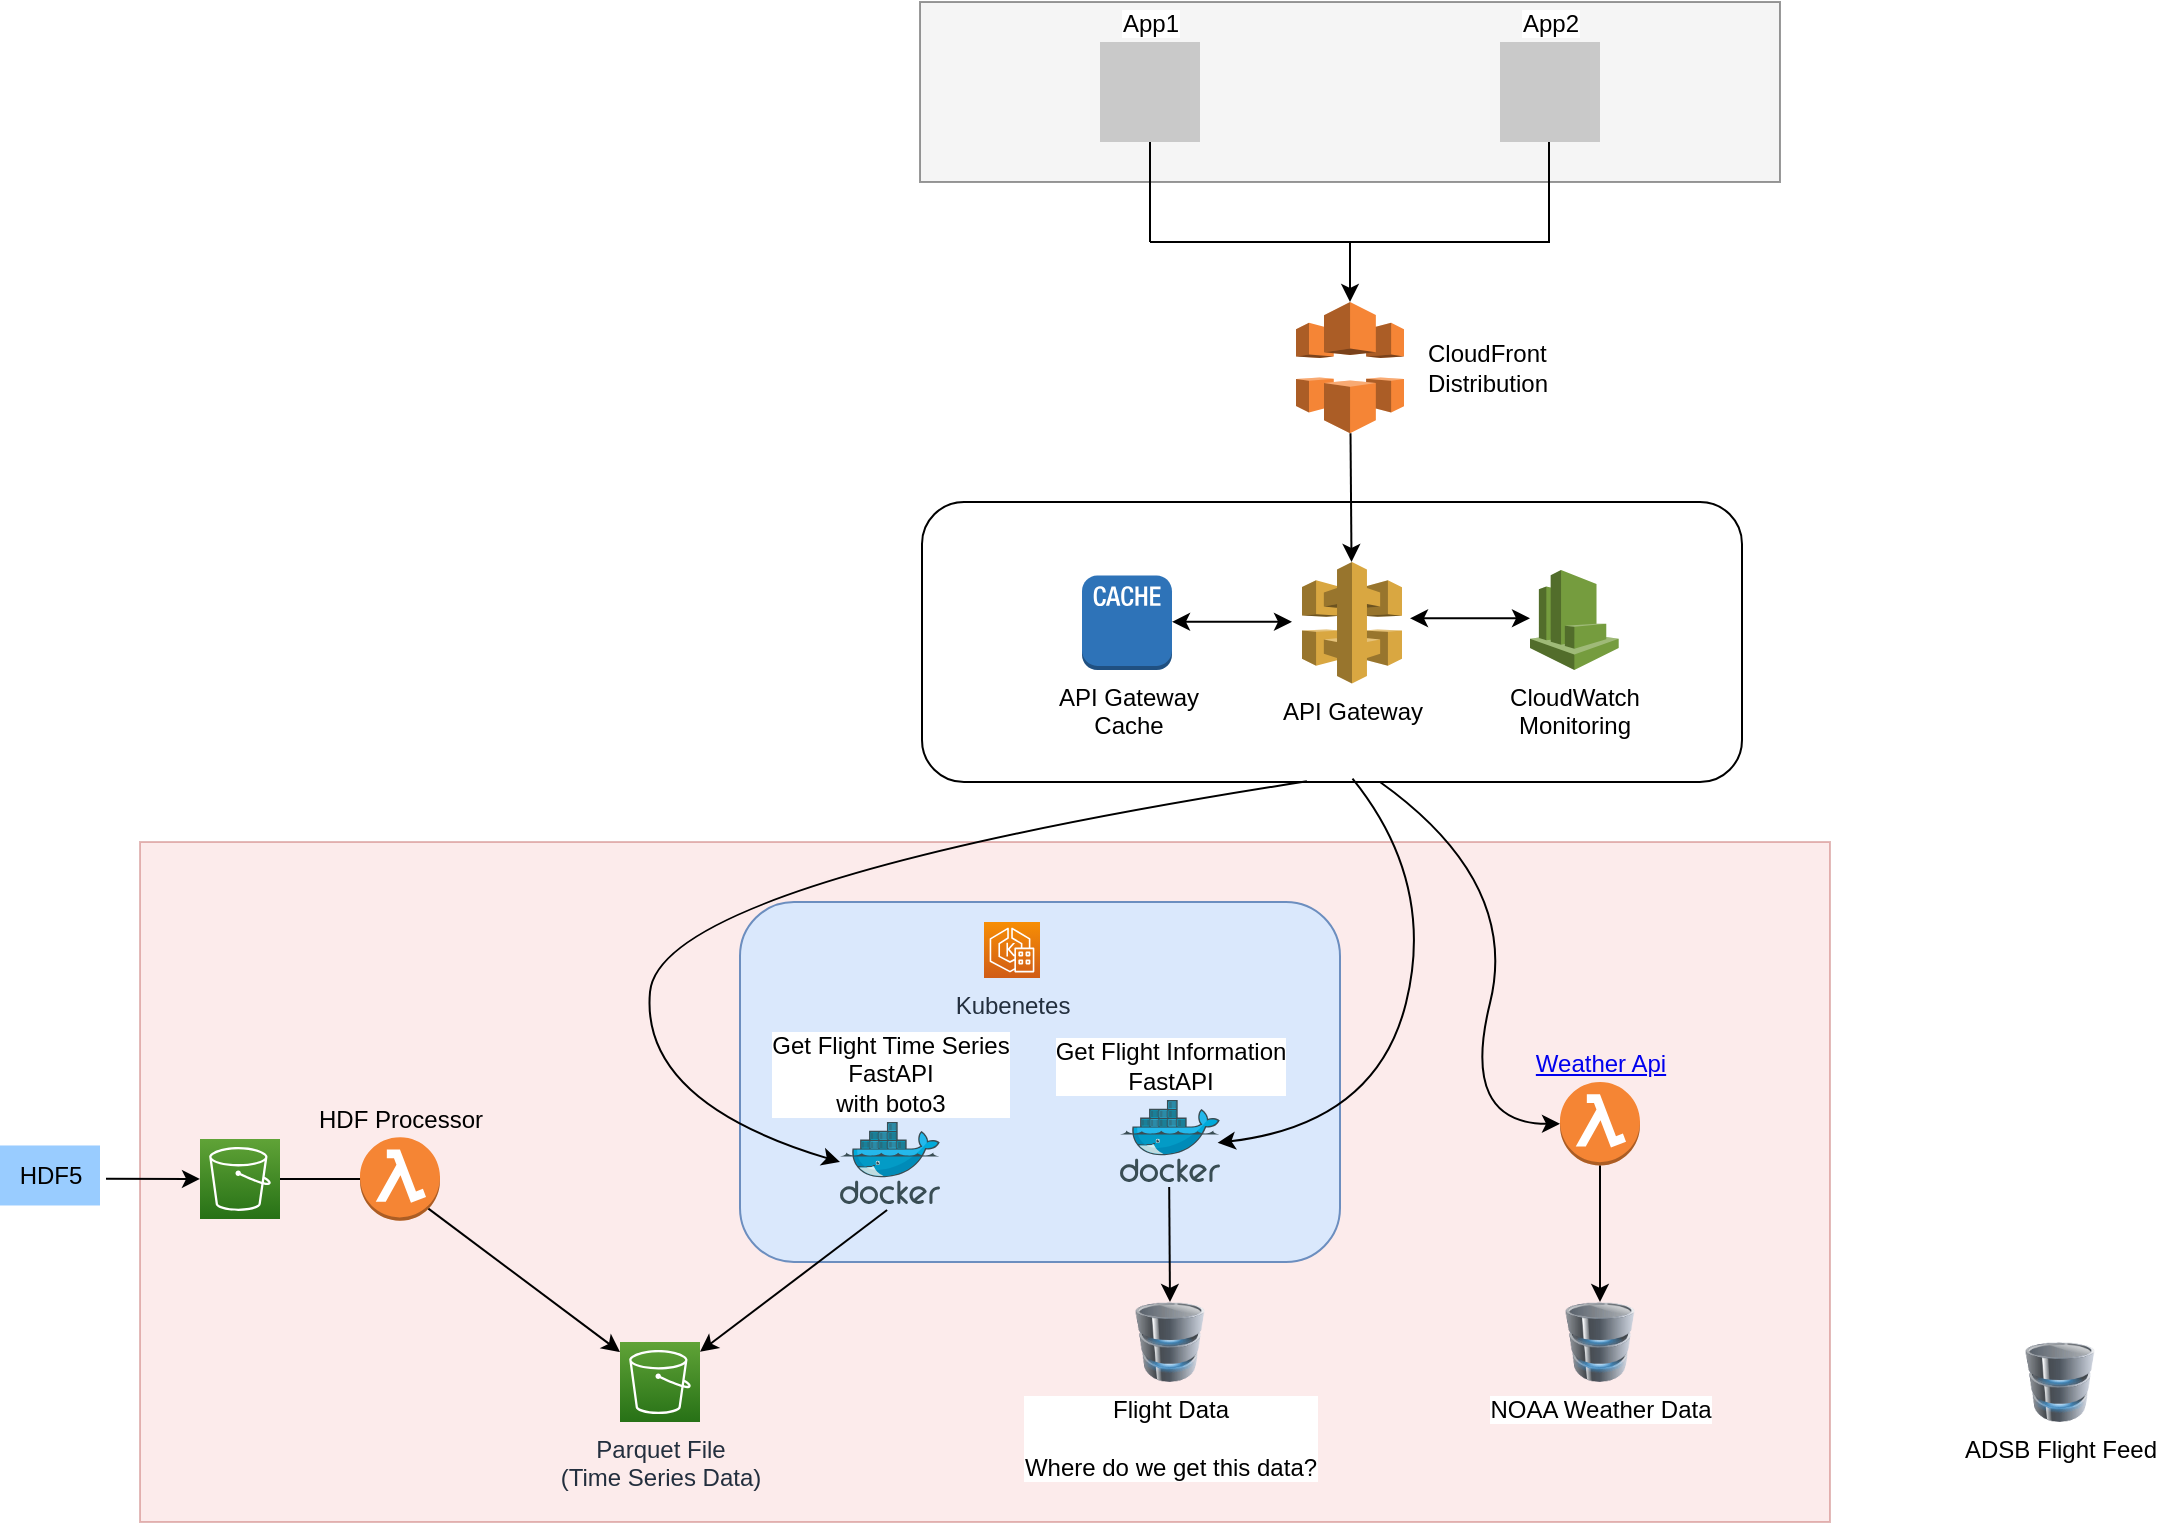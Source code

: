 <mxfile version="20.2.7" type="github">
  <diagram id="oHT1brcGaXk7HLvxvYrl" name="Page-1">
    <mxGraphModel dx="1497" dy="778" grid="1" gridSize="10" guides="1" tooltips="1" connect="1" arrows="1" fold="1" page="1" pageScale="1" pageWidth="1100" pageHeight="850" background="none" math="0" shadow="0">
      <root>
        <mxCell id="0" />
        <mxCell id="1" parent="0" />
        <mxCell id="7bDiN7fm54R28u-8dyrE-8" value="" style="rounded=1;whiteSpace=wrap;html=1;" parent="1" vertex="1">
          <mxGeometry x="491" y="270" width="410" height="140" as="geometry" />
        </mxCell>
        <mxCell id="RmU3zWurGWmhPOp7JkEL-41" value="" style="whiteSpace=wrap;html=1;fillColor=#E6E6E6;opacity=40;" parent="1" vertex="1">
          <mxGeometry x="490" y="20" width="430" height="90" as="geometry" />
        </mxCell>
        <mxCell id="RmU3zWurGWmhPOp7JkEL-34" value="" style="rounded=0;whiteSpace=wrap;html=1;fillColor=#f8cecc;opacity=40;strokeColor=#b85450;" parent="1" vertex="1">
          <mxGeometry x="100" y="440" width="845" height="340" as="geometry" />
        </mxCell>
        <mxCell id="RmU3zWurGWmhPOp7JkEL-1" value="" style="sketch=0;points=[[0,0,0],[0.25,0,0],[0.5,0,0],[0.75,0,0],[1,0,0],[0,1,0],[0.25,1,0],[0.5,1,0],[0.75,1,0],[1,1,0],[0,0.25,0],[0,0.5,0],[0,0.75,0],[1,0.25,0],[1,0.5,0],[1,0.75,0]];outlineConnect=0;fontColor=#232F3E;gradientColor=#60A337;gradientDirection=north;fillColor=#277116;strokeColor=#ffffff;dashed=0;verticalLabelPosition=bottom;verticalAlign=top;align=center;html=1;fontSize=12;fontStyle=0;aspect=fixed;shape=mxgraph.aws4.resourceIcon;resIcon=mxgraph.aws4.s3;" parent="1" vertex="1">
          <mxGeometry x="130" y="588.48" width="40" height="40" as="geometry" />
        </mxCell>
        <mxCell id="RmU3zWurGWmhPOp7JkEL-2" value="HDF5" style="text;html=1;resizable=0;autosize=1;align=center;verticalAlign=middle;points=[];fillColor=#99CCFF;strokeColor=none;rounded=0;" parent="1" vertex="1">
          <mxGeometry x="30" y="591.74" width="50" height="30" as="geometry" />
        </mxCell>
        <mxCell id="RmU3zWurGWmhPOp7JkEL-7" value="Flight Data&lt;br&gt;&lt;br&gt;Where do we get this data?" style="image;html=1;image=img/lib/clip_art/computers/Database_128x128.png;fillColor=#99CCFF;" parent="1" vertex="1">
          <mxGeometry x="595" y="670" width="40" height="40" as="geometry" />
        </mxCell>
        <mxCell id="RmU3zWurGWmhPOp7JkEL-13" value="App1" style="shape=image;html=1;verticalAlign=bottom;verticalLabelPosition=top;labelBackgroundColor=#ffffff;imageAspect=0;aspect=fixed;image=https://cdn1.iconfinder.com/data/icons/unicons-line-vol-5/24/react-128.png;fillColor=#99CCFF;labelPosition=center;align=center;imageBackground=#C9C9C9;" parent="1" vertex="1">
          <mxGeometry x="580" y="40" width="50" height="50" as="geometry" />
        </mxCell>
        <mxCell id="RmU3zWurGWmhPOp7JkEL-21" value="App2&lt;br&gt;" style="shape=image;html=1;verticalAlign=bottom;verticalLabelPosition=top;labelBackgroundColor=#ffffff;imageAspect=0;aspect=fixed;image=https://cdn1.iconfinder.com/data/icons/unicons-line-vol-5/24/react-128.png;fillColor=#99CCFF;labelPosition=center;align=center;imageBackground=#C9C9C9;" parent="1" vertex="1">
          <mxGeometry x="780" y="40" width="50" height="50" as="geometry" />
        </mxCell>
        <mxCell id="RmU3zWurGWmhPOp7JkEL-27" value="NOAA Weather Data&lt;br&gt;" style="image;html=1;image=img/lib/clip_art/computers/Database_128x128.png;fillColor=#99CCFF;" parent="1" vertex="1">
          <mxGeometry x="810" y="670" width="40" height="40" as="geometry" />
        </mxCell>
        <mxCell id="RmU3zWurGWmhPOp7JkEL-28" value="ADSB Flight Feed&lt;br&gt;" style="image;html=1;image=img/lib/clip_art/computers/Database_128x128.png;fillColor=#99CCFF;" parent="1" vertex="1">
          <mxGeometry x="1040" y="690" width="40" height="40" as="geometry" />
        </mxCell>
        <UserObject label="HDF Processor" id="RmU3zWurGWmhPOp7JkEL-5">
          <mxCell style="outlineConnect=0;dashed=0;verticalLabelPosition=top;verticalAlign=bottom;align=center;html=1;shape=mxgraph.aws3.lambda_function;fillColor=#F58534;gradientColor=none;aspect=fixed;labelPosition=center;" parent="1" vertex="1">
            <mxGeometry x="210" y="587.61" width="40" height="41.74" as="geometry" />
          </mxCell>
        </UserObject>
        <mxCell id="RmU3zWurGWmhPOp7JkEL-37" value="" style="curved=1;endArrow=none;html=1;rounded=0;exitX=1;exitY=0.5;exitDx=0;exitDy=0;exitPerimeter=0;entryX=0;entryY=0.5;entryDx=0;entryDy=0;startArrow=none;" parent="1" source="RmU3zWurGWmhPOp7JkEL-1" target="RmU3zWurGWmhPOp7JkEL-5" edge="1">
          <mxGeometry width="50" height="50" relative="1" as="geometry">
            <mxPoint x="280" y="600" as="sourcePoint" />
            <mxPoint x="570" y="710" as="targetPoint" />
            <Array as="points" />
          </mxGeometry>
        </mxCell>
        <mxCell id="7bDiN7fm54R28u-8dyrE-1" value="API Gateway" style="outlineConnect=0;dashed=0;verticalLabelPosition=bottom;verticalAlign=top;align=center;html=1;shape=mxgraph.aws3.api_gateway;fillColor=#D9A741;gradientColor=none;aspect=fixed;" parent="1" vertex="1">
          <mxGeometry x="681" y="300" width="50" height="60.79" as="geometry" />
        </mxCell>
        <mxCell id="7bDiN7fm54R28u-8dyrE-2" value="" style="endArrow=none;html=1;rounded=0;entryX=0.5;entryY=1;entryDx=0;entryDy=0;" parent="1" target="RmU3zWurGWmhPOp7JkEL-13" edge="1">
          <mxGeometry width="50" height="50" relative="1" as="geometry">
            <mxPoint x="605" y="140" as="sourcePoint" />
            <mxPoint x="515" y="420" as="targetPoint" />
          </mxGeometry>
        </mxCell>
        <mxCell id="7bDiN7fm54R28u-8dyrE-3" value="" style="endArrow=none;html=1;rounded=0;entryX=0.5;entryY=1;entryDx=0;entryDy=0;" parent="1" edge="1">
          <mxGeometry width="50" height="50" relative="1" as="geometry">
            <mxPoint x="804.5" y="140" as="sourcePoint" />
            <mxPoint x="804.5" y="90" as="targetPoint" />
          </mxGeometry>
        </mxCell>
        <mxCell id="7bDiN7fm54R28u-8dyrE-4" value="" style="endArrow=none;html=1;rounded=0;" parent="1" edge="1">
          <mxGeometry width="50" height="50" relative="1" as="geometry">
            <mxPoint x="605" y="140" as="sourcePoint" />
            <mxPoint x="805" y="140" as="targetPoint" />
          </mxGeometry>
        </mxCell>
        <mxCell id="7bDiN7fm54R28u-8dyrE-5" value="CloudFront&lt;br style=&quot;font-size: 12px;&quot;&gt;Distribution" style="outlineConnect=0;dashed=0;verticalLabelPosition=middle;verticalAlign=middle;align=left;html=1;shape=mxgraph.aws3.cloudfront;fillColor=#F58536;gradientColor=none;aspect=fixed;labelPosition=right;fontSize=12;spacingRight=4;spacingLeft=10;" parent="1" vertex="1">
          <mxGeometry x="678" y="170" width="54" height="65.67" as="geometry" />
        </mxCell>
        <mxCell id="7bDiN7fm54R28u-8dyrE-6" value="API Gateway&lt;br&gt;Cache&lt;br&gt;" style="outlineConnect=0;dashed=0;verticalLabelPosition=bottom;verticalAlign=top;align=center;html=1;shape=mxgraph.aws3.cache_node;fillColor=#2E73B8;gradientColor=none;aspect=fixed;" parent="1" vertex="1">
          <mxGeometry x="571" y="306.77" width="45" height="47.25" as="geometry" />
        </mxCell>
        <mxCell id="7bDiN7fm54R28u-8dyrE-7" value="CloudWatch&lt;br&gt;Monitoring&lt;br&gt;" style="outlineConnect=0;dashed=0;verticalLabelPosition=bottom;verticalAlign=top;align=center;html=1;shape=mxgraph.aws3.cloudwatch;fillColor=#759C3E;gradientColor=none;aspect=fixed;" parent="1" vertex="1">
          <mxGeometry x="795" y="304.02" width="44.35" height="50" as="geometry" />
        </mxCell>
        <mxCell id="7bDiN7fm54R28u-8dyrE-9" value="" style="endArrow=classic;startArrow=classic;html=1;rounded=0;" parent="1" edge="1">
          <mxGeometry width="50" height="50" relative="1" as="geometry">
            <mxPoint x="616" y="329.89" as="sourcePoint" />
            <mxPoint x="676" y="329.89" as="targetPoint" />
          </mxGeometry>
        </mxCell>
        <mxCell id="7bDiN7fm54R28u-8dyrE-11" value="" style="endArrow=classic;startArrow=classic;html=1;rounded=0;" parent="1" edge="1">
          <mxGeometry width="50" height="50" relative="1" as="geometry">
            <mxPoint x="735" y="328.16" as="sourcePoint" />
            <mxPoint x="795" y="328.16" as="targetPoint" />
          </mxGeometry>
        </mxCell>
        <mxCell id="7bDiN7fm54R28u-8dyrE-15" value="" style="endArrow=classic;html=1;rounded=0;" parent="1" target="7bDiN7fm54R28u-8dyrE-5" edge="1">
          <mxGeometry width="50" height="50" relative="1" as="geometry">
            <mxPoint x="705" y="140" as="sourcePoint" />
            <mxPoint x="505" y="420" as="targetPoint" />
          </mxGeometry>
        </mxCell>
        <mxCell id="7bDiN7fm54R28u-8dyrE-16" value="" style="endArrow=classic;html=1;rounded=0;" parent="1" source="7bDiN7fm54R28u-8dyrE-5" target="7bDiN7fm54R28u-8dyrE-1" edge="1">
          <mxGeometry width="50" height="50" relative="1" as="geometry">
            <mxPoint x="700" y="240" as="sourcePoint" />
            <mxPoint x="530" y="440" as="targetPoint" />
          </mxGeometry>
        </mxCell>
        <mxCell id="I_Ha-Uoex_Oj4q_HBZg--1" value="" style="endArrow=classic;html=1;rounded=0;exitX=1.06;exitY=0.553;exitDx=0;exitDy=0;exitPerimeter=0;entryX=0;entryY=0.5;entryDx=0;entryDy=0;entryPerimeter=0;" edge="1" parent="1" source="RmU3zWurGWmhPOp7JkEL-2" target="RmU3zWurGWmhPOp7JkEL-1">
          <mxGeometry width="50" height="50" relative="1" as="geometry">
            <mxPoint x="430" y="540" as="sourcePoint" />
            <mxPoint x="480" y="490" as="targetPoint" />
          </mxGeometry>
        </mxCell>
        <mxCell id="I_Ha-Uoex_Oj4q_HBZg--16" value="" style="rounded=1;whiteSpace=wrap;html=1;fillColor=#dae8fc;strokeColor=#6c8ebf;" vertex="1" parent="1">
          <mxGeometry x="400" y="470" width="300" height="180" as="geometry" />
        </mxCell>
        <mxCell id="I_Ha-Uoex_Oj4q_HBZg--2" value="Parquet File &lt;br&gt;(Time Series Data)&lt;br&gt;" style="sketch=0;points=[[0,0,0],[0.25,0,0],[0.5,0,0],[0.75,0,0],[1,0,0],[0,1,0],[0.25,1,0],[0.5,1,0],[0.75,1,0],[1,1,0],[0,0.25,0],[0,0.5,0],[0,0.75,0],[1,0.25,0],[1,0.5,0],[1,0.75,0]];outlineConnect=0;fontColor=#232F3E;gradientColor=#60A337;gradientDirection=north;fillColor=#277116;strokeColor=#ffffff;dashed=0;verticalLabelPosition=bottom;verticalAlign=top;align=center;html=1;fontSize=12;fontStyle=0;aspect=fixed;shape=mxgraph.aws4.resourceIcon;resIcon=mxgraph.aws4.s3;" vertex="1" parent="1">
          <mxGeometry x="340" y="690" width="40" height="40" as="geometry" />
        </mxCell>
        <mxCell id="I_Ha-Uoex_Oj4q_HBZg--3" value="" style="endArrow=classic;html=1;rounded=0;exitX=0.855;exitY=0.855;exitDx=0;exitDy=0;exitPerimeter=0;" edge="1" parent="1" source="RmU3zWurGWmhPOp7JkEL-5" target="I_Ha-Uoex_Oj4q_HBZg--2">
          <mxGeometry width="50" height="50" relative="1" as="geometry">
            <mxPoint x="430" y="540" as="sourcePoint" />
            <mxPoint x="480" y="490" as="targetPoint" />
          </mxGeometry>
        </mxCell>
        <mxCell id="I_Ha-Uoex_Oj4q_HBZg--4" value="Get Flight Time Series&lt;br&gt;FastAPI&lt;br&gt;with boto3" style="sketch=0;aspect=fixed;html=1;points=[];align=center;image;fontSize=12;image=img/lib/mscae/Docker.svg;flipV=0;labelPosition=center;verticalLabelPosition=top;verticalAlign=bottom;" vertex="1" parent="1">
          <mxGeometry x="450" y="580" width="50" height="41" as="geometry" />
        </mxCell>
        <mxCell id="I_Ha-Uoex_Oj4q_HBZg--5" value="" style="endArrow=classic;html=1;rounded=0;exitX=0.471;exitY=1.074;exitDx=0;exitDy=0;exitPerimeter=0;" edge="1" parent="1" source="I_Ha-Uoex_Oj4q_HBZg--4" target="I_Ha-Uoex_Oj4q_HBZg--2">
          <mxGeometry width="50" height="50" relative="1" as="geometry">
            <mxPoint x="430" y="540" as="sourcePoint" />
            <mxPoint x="480" y="490" as="targetPoint" />
          </mxGeometry>
        </mxCell>
        <UserObject label="&lt;a href=&quot;https://github.com/mapbox/webgl-wind&quot;&gt;Weather Api&lt;/a&gt;&lt;br&gt;" id="I_Ha-Uoex_Oj4q_HBZg--7">
          <mxCell style="outlineConnect=0;dashed=0;verticalLabelPosition=top;verticalAlign=bottom;align=center;html=1;shape=mxgraph.aws3.lambda_function;fillColor=#F58534;gradientColor=none;aspect=fixed;labelPosition=center;" vertex="1" parent="1">
            <mxGeometry x="810" y="560" width="40" height="41.74" as="geometry" />
          </mxCell>
        </UserObject>
        <mxCell id="I_Ha-Uoex_Oj4q_HBZg--8" value="Get Flight Information&lt;br&gt;FastAPI" style="sketch=0;aspect=fixed;html=1;points=[];align=center;image;fontSize=12;image=img/lib/mscae/Docker.svg;flipV=0;labelPosition=center;verticalLabelPosition=top;verticalAlign=bottom;" vertex="1" parent="1">
          <mxGeometry x="590" y="569" width="50" height="41" as="geometry" />
        </mxCell>
        <mxCell id="I_Ha-Uoex_Oj4q_HBZg--10" value="" style="endArrow=classic;html=1;rounded=0;exitX=0.5;exitY=1;exitDx=0;exitDy=0;exitPerimeter=0;entryX=0.5;entryY=0;entryDx=0;entryDy=0;" edge="1" parent="1" source="I_Ha-Uoex_Oj4q_HBZg--7" target="RmU3zWurGWmhPOp7JkEL-27">
          <mxGeometry width="50" height="50" relative="1" as="geometry">
            <mxPoint x="430" y="560" as="sourcePoint" />
            <mxPoint x="480" y="510" as="targetPoint" />
          </mxGeometry>
        </mxCell>
        <mxCell id="I_Ha-Uoex_Oj4q_HBZg--13" value="" style="endArrow=classic;html=1;rounded=0;exitX=0.492;exitY=1.062;exitDx=0;exitDy=0;exitPerimeter=0;entryX=0.5;entryY=0;entryDx=0;entryDy=0;" edge="1" parent="1" source="I_Ha-Uoex_Oj4q_HBZg--8" target="RmU3zWurGWmhPOp7JkEL-7">
          <mxGeometry width="50" height="50" relative="1" as="geometry">
            <mxPoint x="430" y="560" as="sourcePoint" />
            <mxPoint x="480" y="510" as="targetPoint" />
          </mxGeometry>
        </mxCell>
        <mxCell id="I_Ha-Uoex_Oj4q_HBZg--15" value="Kubenetes&lt;br&gt;" style="sketch=0;points=[[0,0,0],[0.25,0,0],[0.5,0,0],[0.75,0,0],[1,0,0],[0,1,0],[0.25,1,0],[0.5,1,0],[0.75,1,0],[1,1,0],[0,0.25,0],[0,0.5,0],[0,0.75,0],[1,0.25,0],[1,0.5,0],[1,0.75,0]];outlineConnect=0;fontColor=#232F3E;gradientColor=#F78E04;gradientDirection=north;fillColor=#D05C17;strokeColor=#ffffff;dashed=0;verticalLabelPosition=bottom;verticalAlign=top;align=center;html=1;fontSize=12;fontStyle=0;aspect=fixed;shape=mxgraph.aws4.resourceIcon;resIcon=mxgraph.aws4.eks_anywhere;" vertex="1" parent="1">
          <mxGeometry x="522" y="480" width="28" height="28" as="geometry" />
        </mxCell>
        <mxCell id="I_Ha-Uoex_Oj4q_HBZg--17" value="" style="curved=1;endArrow=classic;html=1;rounded=0;entryX=0;entryY=0.5;entryDx=0;entryDy=0;entryPerimeter=0;" edge="1" parent="1" target="I_Ha-Uoex_Oj4q_HBZg--7">
          <mxGeometry width="50" height="50" relative="1" as="geometry">
            <mxPoint x="720" y="410" as="sourcePoint" />
            <mxPoint x="480" y="510" as="targetPoint" />
            <Array as="points">
              <mxPoint x="790" y="460" />
              <mxPoint x="760" y="581" />
            </Array>
          </mxGeometry>
        </mxCell>
        <mxCell id="I_Ha-Uoex_Oj4q_HBZg--19" value="" style="curved=1;endArrow=classic;html=1;rounded=0;entryX=0.976;entryY=0.522;entryDx=0;entryDy=0;entryPerimeter=0;exitX=0.525;exitY=0.988;exitDx=0;exitDy=0;exitPerimeter=0;" edge="1" parent="1" source="7bDiN7fm54R28u-8dyrE-8" target="I_Ha-Uoex_Oj4q_HBZg--8">
          <mxGeometry width="50" height="50" relative="1" as="geometry">
            <mxPoint x="700" y="420" as="sourcePoint" />
            <mxPoint x="768" y="580.87" as="targetPoint" />
            <Array as="points">
              <mxPoint x="748" y="460" />
              <mxPoint x="718" y="581" />
            </Array>
          </mxGeometry>
        </mxCell>
        <mxCell id="I_Ha-Uoex_Oj4q_HBZg--20" value="" style="curved=1;endArrow=classic;html=1;rounded=0;entryX=0;entryY=0.488;entryDx=0;entryDy=0;entryPerimeter=0;exitX=0.525;exitY=0.988;exitDx=0;exitDy=0;exitPerimeter=0;" edge="1" parent="1" target="I_Ha-Uoex_Oj4q_HBZg--4">
          <mxGeometry width="50" height="50" relative="1" as="geometry">
            <mxPoint x="683.45" y="409.66" as="sourcePoint" />
            <mxPoint x="616.0" y="591.742" as="targetPoint" />
            <Array as="points">
              <mxPoint x="360" y="460" />
              <mxPoint x="350" y="570" />
            </Array>
          </mxGeometry>
        </mxCell>
      </root>
    </mxGraphModel>
  </diagram>
</mxfile>
